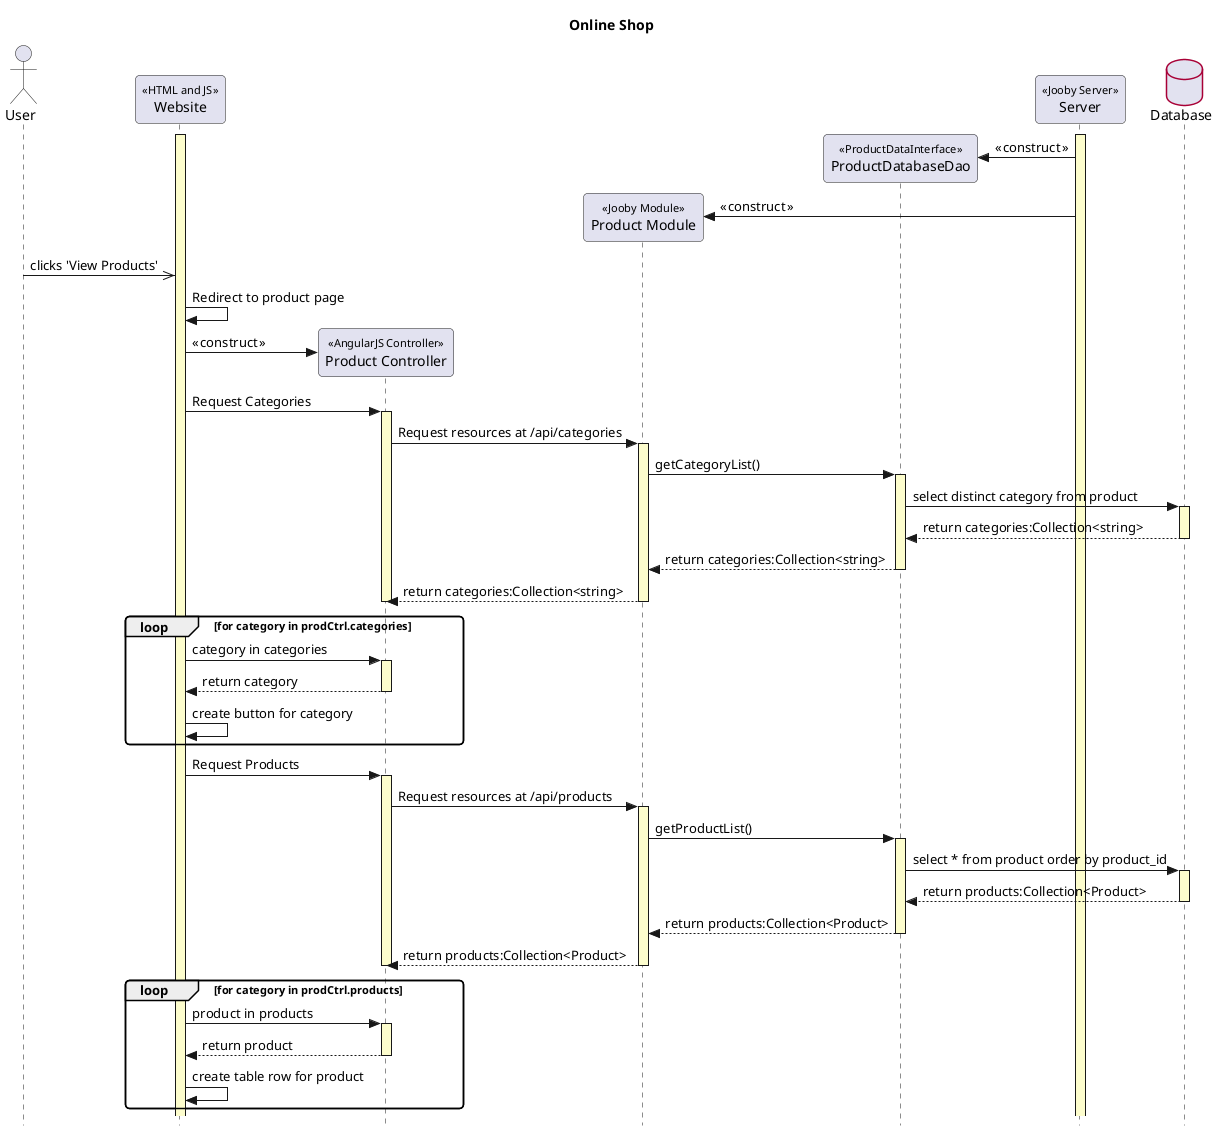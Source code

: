@startuml

' style tweaks to make the diagram a little more readable
skinparam {
	Style strictuml
	RoundCorner 8

	Sequence {
		' make activations yellow too
		LifeLineBackgroundColor #FDFDCD

		' make stereotypes less ugly
		Stereotype {
			Font {
				Size 11
				Style plain
			}
		}
	}

	DatabaseBorderColor #A80036

}

title Online Shop


actor User as user
participant "Website" as website <<HTML and JS>>


participant "Product Controller" as ctrl <<AngularJS Controller>>

participant "Product Module" as module <<Jooby Module>>
participant "ProductDatabaseDao" as dao <<ProductDataInterface>>
participant "Server" as server <<Jooby Server>>
database "Database" as db

server++
website ++

create dao
server -> dao : « construct »

create module
server -> module : « construct »

user ->> website : clicks 'View Products'
website -> website : Redirect to product page
create ctrl
website -> ctrl : « construct »
website -> ctrl++ : Request Categories
ctrl -> module++ : Request resources at /api/categories
module -> dao++ : getCategoryList()
dao -> db++ : select distinct category from product

db --> dao-- : return categories:Collection<string>
dao --> module-- : return categories:Collection<string>
module --> ctrl-- : return categories:Collection<string>
ctrl--

loop for category in prodCtrl.categories
    website -> ctrl++ : category in categories
    ctrl --> website-- : return category

    website -> website : create button for category

end

website -> ctrl++ : Request Products
ctrl -> module++ : Request resources at /api/products
module -> dao++ : getProductList()
dao -> db++ : select * from product order by product_id

db --> dao-- : return products:Collection<Product>
dao --> module-- : return products:Collection<Product>
module --> ctrl-- : return products:Collection<Product>
ctrl--

loop for category in prodCtrl.products
    website -> ctrl++ : product in products
    ctrl --> website-- : return product

    website -> website : create table row for product

end




@enduml
